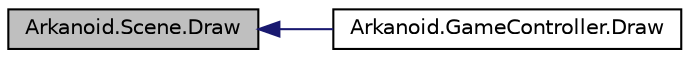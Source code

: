 digraph "Arkanoid.Scene.Draw"
{
 // INTERACTIVE_SVG=YES
  edge [fontname="Helvetica",fontsize="10",labelfontname="Helvetica",labelfontsize="10"];
  node [fontname="Helvetica",fontsize="10",shape=record];
  rankdir="LR";
  Node8 [label="Arkanoid.Scene.Draw",height=0.2,width=0.4,color="black", fillcolor="grey75", style="filled", fontcolor="black"];
  Node8 -> Node9 [dir="back",color="midnightblue",fontsize="10",style="solid",fontname="Helvetica"];
  Node9 [label="Arkanoid.GameController.Draw",height=0.2,width=0.4,color="black", fillcolor="white", style="filled",URL="$class_arkanoid_1_1_game_controller.html#ab77e3eb9ac2d65d63ee920a53d1863cc"];
}
